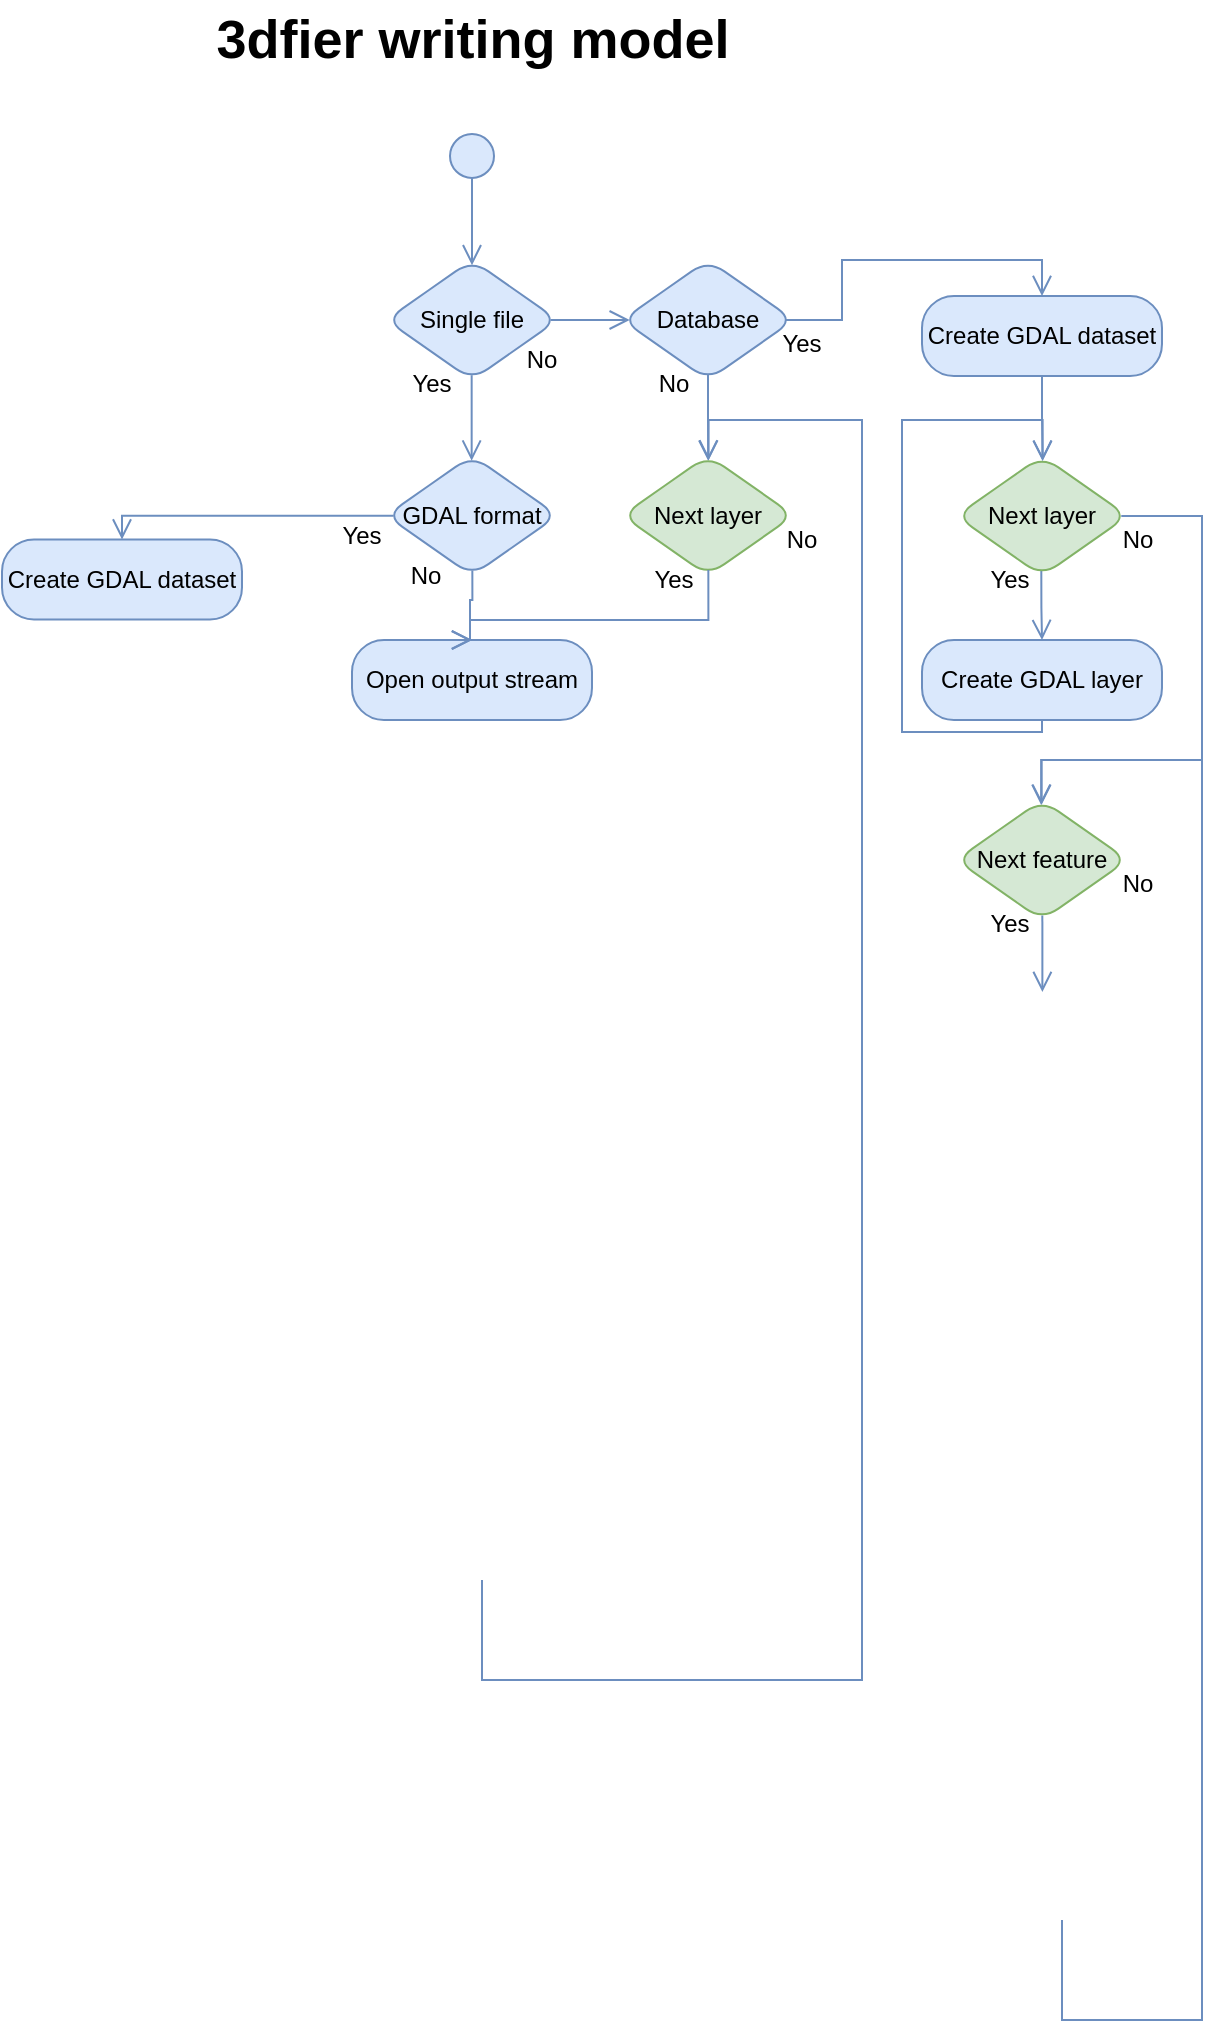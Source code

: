 <mxfile version="12.5.3" type="device"><diagram id="SlvEKLJ4SIaSyPUwSexk" name="Page-1"><mxGraphModel dx="1185" dy="685" grid="1" gridSize="10" guides="1" tooltips="1" connect="1" arrows="1" fold="1" page="1" pageScale="1" pageWidth="850" pageHeight="1100" math="0" shadow="0"><root><mxCell id="0"/><mxCell id="1" parent="0"/><mxCell id="UIED0F15YRQl4tBOvIVr-1" value="3dfier writing model" style="text;strokeColor=none;fillColor=none;html=1;fontSize=27;fontStyle=1;verticalAlign=middle;align=center;rounded=0;shadow=0;" vertex="1" parent="1"><mxGeometry x="265" y="30" width="319" height="40" as="geometry"/></mxCell><mxCell id="UIED0F15YRQl4tBOvIVr-2" value="" style="ellipse;html=1;shape=startState;fillColor=#dae8fc;strokeColor=#6c8ebf;shadow=0;" vertex="1" parent="1"><mxGeometry x="410" y="93" width="30" height="30" as="geometry"/></mxCell><mxCell id="UIED0F15YRQl4tBOvIVr-3" value="" style="edgeStyle=orthogonalEdgeStyle;html=1;verticalAlign=bottom;endArrow=open;endSize=8;strokeColor=#6c8ebf;fillColor=#dae8fc;shadow=0;entryX=0.5;entryY=0.044;entryDx=0;entryDy=0;exitX=0.5;exitY=0.875;exitDx=0;exitDy=0;rounded=0;exitPerimeter=0;entryPerimeter=0;" edge="1" parent="1" source="UIED0F15YRQl4tBOvIVr-2" target="UIED0F15YRQl4tBOvIVr-5"><mxGeometry relative="1" as="geometry"><mxPoint x="425" y="167" as="targetPoint"/><mxPoint x="425" y="147" as="sourcePoint"/></mxGeometry></mxCell><mxCell id="UIED0F15YRQl4tBOvIVr-4" value="Open output stream" style="rounded=1;whiteSpace=wrap;html=1;arcSize=40;fillColor=#dae8fc;strokeColor=#6c8ebf;shadow=0;" vertex="1" parent="1"><mxGeometry x="365" y="350" width="120" height="40" as="geometry"/></mxCell><mxCell id="UIED0F15YRQl4tBOvIVr-5" value="Single file" style="rhombus;whiteSpace=wrap;html=1;fillColor=#dae8fc;strokeColor=#6c8ebf;rounded=1;shadow=0;strokeWidth=1;perimeterSpacing=0;" vertex="1" parent="1"><mxGeometry x="382" y="160.0" width="86" height="60" as="geometry"/></mxCell><mxCell id="UIED0F15YRQl4tBOvIVr-6" value="No" style="text;html=1;strokeColor=none;fillColor=none;align=center;verticalAlign=middle;whiteSpace=wrap;rounded=0;" vertex="1" parent="1"><mxGeometry x="440.0" y="200.0" width="40" height="20" as="geometry"/></mxCell><mxCell id="UIED0F15YRQl4tBOvIVr-7" value="Yes" style="text;html=1;strokeColor=none;fillColor=none;align=center;verticalAlign=middle;whiteSpace=wrap;rounded=0;" vertex="1" parent="1"><mxGeometry x="385.0" y="212.0" width="40" height="20" as="geometry"/></mxCell><mxCell id="UIED0F15YRQl4tBOvIVr-8" value="" style="edgeStyle=orthogonalEdgeStyle;html=1;verticalAlign=bottom;endArrow=open;endSize=8;strokeColor=#6c8ebf;fillColor=#dae8fc;shadow=0;entryX=0.498;entryY=0.043;entryDx=0;entryDy=0;exitX=0.498;exitY=0.96;exitDx=0;exitDy=0;rounded=0;entryPerimeter=0;exitPerimeter=0;" edge="1" parent="1" target="UIED0F15YRQl4tBOvIVr-9" source="UIED0F15YRQl4tBOvIVr-5"><mxGeometry relative="1" as="geometry"><mxPoint x="425" y="264.75" as="targetPoint"/><mxPoint x="425" y="217" as="sourcePoint"/></mxGeometry></mxCell><mxCell id="UIED0F15YRQl4tBOvIVr-9" value="GDAL format" style="rhombus;whiteSpace=wrap;html=1;fillColor=#dae8fc;strokeColor=#6c8ebf;rounded=1;shadow=0;strokeWidth=1;perimeterSpacing=0;" vertex="1" parent="1"><mxGeometry x="382" y="257.75" width="86" height="60" as="geometry"/></mxCell><mxCell id="UIED0F15YRQl4tBOvIVr-10" value="No" style="text;html=1;strokeColor=none;fillColor=none;align=center;verticalAlign=middle;whiteSpace=wrap;rounded=0;" vertex="1" parent="1"><mxGeometry x="382.0" y="307.61" width="40" height="20" as="geometry"/></mxCell><mxCell id="UIED0F15YRQl4tBOvIVr-11" value="Yes" style="text;html=1;strokeColor=none;fillColor=none;align=center;verticalAlign=middle;whiteSpace=wrap;rounded=0;" vertex="1" parent="1"><mxGeometry x="350.0" y="287.61" width="40" height="20" as="geometry"/></mxCell><mxCell id="UIED0F15YRQl4tBOvIVr-12" value="" style="edgeStyle=orthogonalEdgeStyle;html=1;verticalAlign=bottom;endArrow=open;endSize=8;strokeColor=#6c8ebf;fillColor=#dae8fc;shadow=0;exitX=0.502;exitY=0.958;exitDx=0;exitDy=0;rounded=0;exitPerimeter=0;entryX=0.5;entryY=0;entryDx=0;entryDy=0;" edge="1" parent="1" source="UIED0F15YRQl4tBOvIVr-9" target="UIED0F15YRQl4tBOvIVr-4"><mxGeometry relative="1" as="geometry"><mxPoint x="425" y="350" as="targetPoint"/><mxPoint x="425.172" y="317.56" as="sourcePoint"/><Array as="points"><mxPoint x="424" y="330"/></Array></mxGeometry></mxCell><mxCell id="UIED0F15YRQl4tBOvIVr-17" value="Database" style="rhombus;whiteSpace=wrap;html=1;fillColor=#dae8fc;strokeColor=#6c8ebf;rounded=1;shadow=0;strokeWidth=1;perimeterSpacing=0;" vertex="1" parent="1"><mxGeometry x="500" y="160.0" width="86" height="60" as="geometry"/></mxCell><mxCell id="UIED0F15YRQl4tBOvIVr-18" value="No" style="text;html=1;strokeColor=none;fillColor=none;align=center;verticalAlign=middle;whiteSpace=wrap;rounded=0;" vertex="1" parent="1"><mxGeometry x="506.0" y="212.0" width="40" height="20" as="geometry"/></mxCell><mxCell id="UIED0F15YRQl4tBOvIVr-19" value="Yes" style="text;html=1;strokeColor=none;fillColor=none;align=center;verticalAlign=middle;whiteSpace=wrap;rounded=0;" vertex="1" parent="1"><mxGeometry x="570.0" y="192.0" width="40" height="20" as="geometry"/></mxCell><mxCell id="UIED0F15YRQl4tBOvIVr-20" value="" style="edgeStyle=orthogonalEdgeStyle;html=1;verticalAlign=bottom;endArrow=open;endSize=8;strokeColor=#6c8ebf;fillColor=#dae8fc;shadow=0;entryX=0.045;entryY=0.5;entryDx=0;entryDy=0;exitX=0.957;exitY=0.5;exitDx=0;exitDy=0;rounded=0;entryPerimeter=0;exitPerimeter=0;" edge="1" parent="1" source="UIED0F15YRQl4tBOvIVr-5" target="UIED0F15YRQl4tBOvIVr-17"><mxGeometry relative="1" as="geometry"><mxPoint x="434.828" y="270.33" as="targetPoint"/><mxPoint x="434.828" y="227.6" as="sourcePoint"/></mxGeometry></mxCell><mxCell id="UIED0F15YRQl4tBOvIVr-21" value="" style="edgeStyle=orthogonalEdgeStyle;html=1;verticalAlign=bottom;endArrow=open;endSize=8;strokeColor=#6c8ebf;fillColor=#dae8fc;shadow=0;entryX=0.501;entryY=0.043;entryDx=0;entryDy=0;exitX=0.5;exitY=0.952;exitDx=0;exitDy=0;rounded=0;exitPerimeter=0;entryPerimeter=0;" edge="1" parent="1" source="UIED0F15YRQl4tBOvIVr-17" target="UIED0F15YRQl4tBOvIVr-22"><mxGeometry relative="1" as="geometry"><mxPoint x="621.57" y="189.83" as="targetPoint"/><mxPoint x="582.002" y="189.83" as="sourcePoint"/></mxGeometry></mxCell><mxCell id="UIED0F15YRQl4tBOvIVr-22" value="Next layer" style="rhombus;whiteSpace=wrap;html=1;fillColor=#d5e8d4;strokeColor=#82b366;rounded=1;shadow=0;strokeWidth=1;perimeterSpacing=0;" vertex="1" parent="1"><mxGeometry x="500" y="257.75" width="86" height="60" as="geometry"/></mxCell><mxCell id="UIED0F15YRQl4tBOvIVr-23" value="No" style="text;html=1;strokeColor=none;fillColor=none;align=center;verticalAlign=middle;whiteSpace=wrap;rounded=0;" vertex="1" parent="1"><mxGeometry x="570.0" y="289.75" width="40" height="20" as="geometry"/></mxCell><mxCell id="UIED0F15YRQl4tBOvIVr-24" value="Yes" style="text;html=1;strokeColor=none;fillColor=none;align=center;verticalAlign=middle;whiteSpace=wrap;rounded=0;" vertex="1" parent="1"><mxGeometry x="506.0" y="309.75" width="40" height="20" as="geometry"/></mxCell><mxCell id="UIED0F15YRQl4tBOvIVr-25" value="" style="edgeStyle=orthogonalEdgeStyle;html=1;verticalAlign=bottom;endArrow=open;endSize=8;strokeColor=#6c8ebf;fillColor=#dae8fc;shadow=0;entryX=0.5;entryY=0;entryDx=0;entryDy=0;exitX=0.502;exitY=0.955;exitDx=0;exitDy=0;rounded=0;exitPerimeter=0;" edge="1" parent="1" source="UIED0F15YRQl4tBOvIVr-22" target="UIED0F15YRQl4tBOvIVr-4"><mxGeometry relative="1" as="geometry"><mxPoint x="653.005" y="265.239" as="targetPoint"/><mxPoint x="653.481" y="220.0" as="sourcePoint"/><Array as="points"><mxPoint x="543" y="340"/><mxPoint x="424" y="340"/></Array></mxGeometry></mxCell><mxCell id="UIED0F15YRQl4tBOvIVr-26" value="" style="edgeStyle=orthogonalEdgeStyle;html=1;verticalAlign=bottom;endArrow=open;endSize=8;strokeColor=#6c8ebf;fillColor=#dae8fc;shadow=0;rounded=0;entryX=0.503;entryY=0.041;entryDx=0;entryDy=0;entryPerimeter=0;" edge="1" parent="1" target="UIED0F15YRQl4tBOvIVr-22"><mxGeometry relative="1" as="geometry"><mxPoint x="580" y="240" as="targetPoint"/><mxPoint x="430" y="820" as="sourcePoint"/><Array as="points"><mxPoint x="430" y="870"/><mxPoint x="620" y="870"/><mxPoint x="620" y="240"/><mxPoint x="543" y="240"/></Array></mxGeometry></mxCell><mxCell id="UIED0F15YRQl4tBOvIVr-27" value="" style="edgeStyle=orthogonalEdgeStyle;html=1;verticalAlign=bottom;endArrow=open;endSize=8;strokeColor=#6c8ebf;fillColor=#dae8fc;shadow=0;rounded=0;" edge="1" parent="1"><mxGeometry relative="1" as="geometry"><mxPoint x="710" y="178" as="targetPoint"/><mxPoint x="582" y="190" as="sourcePoint"/><Array as="points"><mxPoint x="610" y="190"/><mxPoint x="610" y="160"/><mxPoint x="710" y="160"/></Array></mxGeometry></mxCell><mxCell id="UIED0F15YRQl4tBOvIVr-28" value="" style="edgeStyle=orthogonalEdgeStyle;html=1;verticalAlign=bottom;endArrow=open;endSize=8;strokeColor=#6c8ebf;fillColor=#dae8fc;shadow=0;rounded=0;exitX=0.044;exitY=0.503;exitDx=0;exitDy=0;exitPerimeter=0;entryX=0.5;entryY=0;entryDx=0;entryDy=0;" edge="1" parent="1" source="UIED0F15YRQl4tBOvIVr-9" target="UIED0F15YRQl4tBOvIVr-30"><mxGeometry relative="1" as="geometry"><mxPoint x="340" y="288" as="targetPoint"/><mxPoint x="347" y="270.0" as="sourcePoint"/></mxGeometry></mxCell><mxCell id="UIED0F15YRQl4tBOvIVr-30" value="Create GDAL dataset" style="rounded=1;whiteSpace=wrap;html=1;arcSize=40;fillColor=#dae8fc;strokeColor=#6c8ebf;shadow=0;" vertex="1" parent="1"><mxGeometry x="190" y="299.75" width="120" height="40" as="geometry"/></mxCell><mxCell id="UIED0F15YRQl4tBOvIVr-32" value="Create GDAL layer" style="rounded=1;whiteSpace=wrap;html=1;arcSize=40;fillColor=#dae8fc;strokeColor=#6c8ebf;shadow=0;" vertex="1" parent="1"><mxGeometry x="650" y="350" width="120" height="40" as="geometry"/></mxCell><mxCell id="UIED0F15YRQl4tBOvIVr-33" value="Create GDAL dataset" style="rounded=1;whiteSpace=wrap;html=1;arcSize=40;fillColor=#dae8fc;strokeColor=#6c8ebf;shadow=0;" vertex="1" parent="1"><mxGeometry x="650" y="178" width="120" height="40" as="geometry"/></mxCell><mxCell id="UIED0F15YRQl4tBOvIVr-35" value="" style="edgeStyle=orthogonalEdgeStyle;html=1;verticalAlign=bottom;endArrow=open;endSize=8;strokeColor=#6c8ebf;fillColor=#dae8fc;shadow=0;entryX=0.5;entryY=0;entryDx=0;entryDy=0;exitX=0.496;exitY=0.941;exitDx=0;exitDy=0;rounded=0;exitPerimeter=0;" edge="1" parent="1" source="UIED0F15YRQl4tBOvIVr-38" target="UIED0F15YRQl4tBOvIVr-32"><mxGeometry relative="1" as="geometry"><mxPoint x="434.828" y="230.19" as="targetPoint"/><mxPoint x="710" y="217.61" as="sourcePoint"/></mxGeometry></mxCell><mxCell id="UIED0F15YRQl4tBOvIVr-38" value="Next layer" style="rhombus;whiteSpace=wrap;html=1;fillColor=#d5e8d4;strokeColor=#82b366;rounded=1;shadow=0;strokeWidth=1;perimeterSpacing=0;" vertex="1" parent="1"><mxGeometry x="667" y="258" width="86" height="60" as="geometry"/></mxCell><mxCell id="UIED0F15YRQl4tBOvIVr-39" value="No" style="text;html=1;strokeColor=none;fillColor=none;align=center;verticalAlign=middle;whiteSpace=wrap;rounded=0;" vertex="1" parent="1"><mxGeometry x="738.0" y="289.75" width="40" height="20" as="geometry"/></mxCell><mxCell id="UIED0F15YRQl4tBOvIVr-40" value="Yes" style="text;html=1;strokeColor=none;fillColor=none;align=center;verticalAlign=middle;whiteSpace=wrap;rounded=0;" vertex="1" parent="1"><mxGeometry x="674.0" y="309.75" width="40" height="20" as="geometry"/></mxCell><mxCell id="UIED0F15YRQl4tBOvIVr-42" value="" style="edgeStyle=orthogonalEdgeStyle;html=1;verticalAlign=bottom;endArrow=open;endSize=8;strokeColor=#6c8ebf;fillColor=#dae8fc;shadow=0;exitX=0.5;exitY=1;exitDx=0;exitDy=0;rounded=0;entryX=0.504;entryY=0.039;entryDx=0;entryDy=0;entryPerimeter=0;" edge="1" parent="1" source="UIED0F15YRQl4tBOvIVr-33" target="UIED0F15YRQl4tBOvIVr-38"><mxGeometry relative="1" as="geometry"><mxPoint x="730" y="250" as="targetPoint"/><mxPoint x="720.656" y="324.21" as="sourcePoint"/></mxGeometry></mxCell><mxCell id="UIED0F15YRQl4tBOvIVr-43" value="" style="edgeStyle=orthogonalEdgeStyle;html=1;verticalAlign=bottom;endArrow=open;endSize=8;strokeColor=#6c8ebf;fillColor=#dae8fc;shadow=0;entryX=0.503;entryY=0.042;entryDx=0;entryDy=0;exitX=0.5;exitY=1;exitDx=0;exitDy=0;rounded=0;entryPerimeter=0;" edge="1" parent="1" source="UIED0F15YRQl4tBOvIVr-32" target="UIED0F15YRQl4tBOvIVr-38"><mxGeometry relative="1" as="geometry"><mxPoint x="720" y="355.75" as="targetPoint"/><mxPoint x="719.656" y="324.46" as="sourcePoint"/><Array as="points"><mxPoint x="710" y="396"/><mxPoint x="640" y="396"/><mxPoint x="640" y="240"/><mxPoint x="710" y="240"/></Array></mxGeometry></mxCell><mxCell id="UIED0F15YRQl4tBOvIVr-44" value="" style="edgeStyle=orthogonalEdgeStyle;html=1;verticalAlign=bottom;endArrow=open;endSize=8;strokeColor=#6c8ebf;fillColor=#dae8fc;shadow=0;exitX=0.961;exitY=0.5;exitDx=0;exitDy=0;rounded=0;exitPerimeter=0;entryX=0.498;entryY=0.04;entryDx=0;entryDy=0;entryPerimeter=0;" edge="1" parent="1" source="UIED0F15YRQl4tBOvIVr-38" target="UIED0F15YRQl4tBOvIVr-45"><mxGeometry relative="1" as="geometry"><mxPoint x="710" y="440" as="targetPoint"/><mxPoint x="720" y="395.667" as="sourcePoint"/><Array as="points"><mxPoint x="790" y="288"/><mxPoint x="790" y="410"/><mxPoint x="710" y="410"/></Array></mxGeometry></mxCell><mxCell id="UIED0F15YRQl4tBOvIVr-45" value="Next feature" style="rhombus;whiteSpace=wrap;html=1;fillColor=#d5e8d4;strokeColor=#82b366;rounded=1;shadow=0;strokeWidth=1;perimeterSpacing=0;" vertex="1" parent="1"><mxGeometry x="667" y="430" width="86" height="60" as="geometry"/></mxCell><mxCell id="UIED0F15YRQl4tBOvIVr-46" value="No" style="text;html=1;strokeColor=none;fillColor=none;align=center;verticalAlign=middle;whiteSpace=wrap;rounded=0;" vertex="1" parent="1"><mxGeometry x="738.0" y="461.75" width="40" height="20" as="geometry"/></mxCell><mxCell id="UIED0F15YRQl4tBOvIVr-47" value="Yes" style="text;html=1;strokeColor=none;fillColor=none;align=center;verticalAlign=middle;whiteSpace=wrap;rounded=0;" vertex="1" parent="1"><mxGeometry x="674.0" y="481.75" width="40" height="20" as="geometry"/></mxCell><mxCell id="UIED0F15YRQl4tBOvIVr-48" value="" style="edgeStyle=orthogonalEdgeStyle;html=1;verticalAlign=bottom;endArrow=open;endSize=8;strokeColor=#6c8ebf;fillColor=#dae8fc;shadow=0;exitX=0.502;exitY=0.963;exitDx=0;exitDy=0;rounded=0;exitPerimeter=0;" edge="1" parent="1" source="UIED0F15YRQl4tBOvIVr-45"><mxGeometry relative="1" as="geometry"><mxPoint x="710" y="526" as="targetPoint"/><mxPoint x="713.996" y="490" as="sourcePoint"/><Array as="points"><mxPoint x="710" y="526"/></Array></mxGeometry></mxCell><mxCell id="UIED0F15YRQl4tBOvIVr-49" value="" style="edgeStyle=orthogonalEdgeStyle;html=1;verticalAlign=bottom;endArrow=open;endSize=8;strokeColor=#6c8ebf;fillColor=#dae8fc;shadow=0;rounded=0;entryX=0.495;entryY=0.041;entryDx=0;entryDy=0;entryPerimeter=0;" edge="1" parent="1" target="UIED0F15YRQl4tBOvIVr-45"><mxGeometry relative="1" as="geometry"><mxPoint x="712.333" y="430" as="targetPoint"/><mxPoint x="720" y="990" as="sourcePoint"/><Array as="points"><mxPoint x="720" y="1040"/><mxPoint x="790" y="1040"/><mxPoint x="790" y="410"/><mxPoint x="710" y="410"/></Array></mxGeometry></mxCell></root></mxGraphModel></diagram></mxfile>
